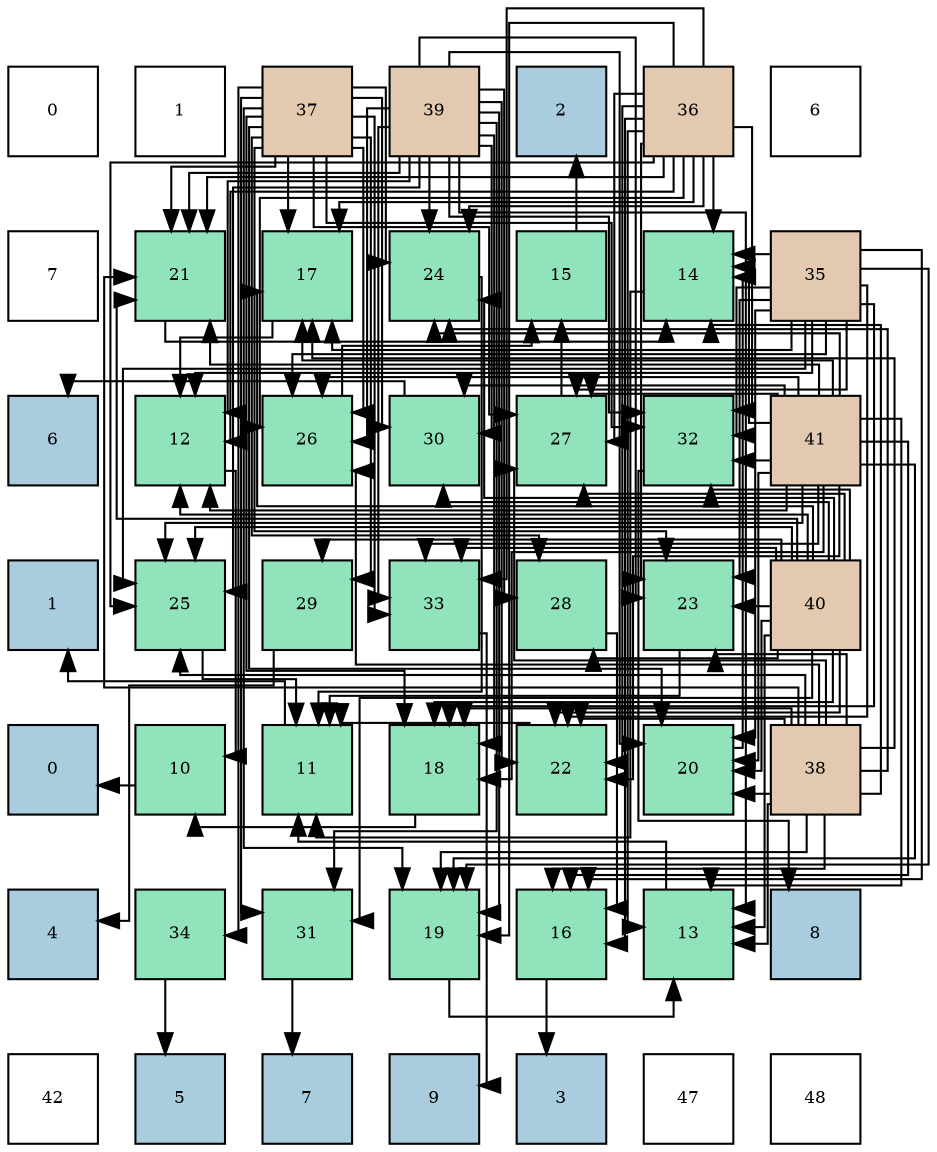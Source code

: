 digraph layout{
 rankdir=TB;
 splines=ortho;
 node [style=filled shape=square fixedsize=true width=0.6];
0[label="0", fontsize=8, fillcolor="#ffffff"];
1[label="1", fontsize=8, fillcolor="#ffffff"];
2[label="37", fontsize=8, fillcolor="#e3c9af"];
3[label="39", fontsize=8, fillcolor="#e3c9af"];
4[label="2", fontsize=8, fillcolor="#a9ccde"];
5[label="36", fontsize=8, fillcolor="#e3c9af"];
6[label="6", fontsize=8, fillcolor="#ffffff"];
7[label="7", fontsize=8, fillcolor="#ffffff"];
8[label="21", fontsize=8, fillcolor="#91e3bb"];
9[label="17", fontsize=8, fillcolor="#91e3bb"];
10[label="24", fontsize=8, fillcolor="#91e3bb"];
11[label="15", fontsize=8, fillcolor="#91e3bb"];
12[label="14", fontsize=8, fillcolor="#91e3bb"];
13[label="35", fontsize=8, fillcolor="#e3c9af"];
14[label="6", fontsize=8, fillcolor="#a9ccde"];
15[label="12", fontsize=8, fillcolor="#91e3bb"];
16[label="26", fontsize=8, fillcolor="#91e3bb"];
17[label="30", fontsize=8, fillcolor="#91e3bb"];
18[label="27", fontsize=8, fillcolor="#91e3bb"];
19[label="32", fontsize=8, fillcolor="#91e3bb"];
20[label="41", fontsize=8, fillcolor="#e3c9af"];
21[label="1", fontsize=8, fillcolor="#a9ccde"];
22[label="25", fontsize=8, fillcolor="#91e3bb"];
23[label="29", fontsize=8, fillcolor="#91e3bb"];
24[label="33", fontsize=8, fillcolor="#91e3bb"];
25[label="28", fontsize=8, fillcolor="#91e3bb"];
26[label="23", fontsize=8, fillcolor="#91e3bb"];
27[label="40", fontsize=8, fillcolor="#e3c9af"];
28[label="0", fontsize=8, fillcolor="#a9ccde"];
29[label="10", fontsize=8, fillcolor="#91e3bb"];
30[label="11", fontsize=8, fillcolor="#91e3bb"];
31[label="18", fontsize=8, fillcolor="#91e3bb"];
32[label="22", fontsize=8, fillcolor="#91e3bb"];
33[label="20", fontsize=8, fillcolor="#91e3bb"];
34[label="38", fontsize=8, fillcolor="#e3c9af"];
35[label="4", fontsize=8, fillcolor="#a9ccde"];
36[label="34", fontsize=8, fillcolor="#91e3bb"];
37[label="31", fontsize=8, fillcolor="#91e3bb"];
38[label="19", fontsize=8, fillcolor="#91e3bb"];
39[label="16", fontsize=8, fillcolor="#91e3bb"];
40[label="13", fontsize=8, fillcolor="#91e3bb"];
41[label="8", fontsize=8, fillcolor="#a9ccde"];
42[label="42", fontsize=8, fillcolor="#ffffff"];
43[label="5", fontsize=8, fillcolor="#a9ccde"];
44[label="7", fontsize=8, fillcolor="#a9ccde"];
45[label="9", fontsize=8, fillcolor="#a9ccde"];
46[label="3", fontsize=8, fillcolor="#a9ccde"];
47[label="47", fontsize=8, fillcolor="#ffffff"];
48[label="48", fontsize=8, fillcolor="#ffffff"];
edge [constraint=false, style=vis];29 -> 28;
30 -> 21;
15 -> 29;
40 -> 30;
12 -> 30;
11 -> 4;
39 -> 46;
9 -> 15;
31 -> 29;
38 -> 40;
33 -> 12;
8 -> 12;
32 -> 30;
26 -> 30;
10 -> 30;
22 -> 30;
16 -> 11;
18 -> 11;
25 -> 39;
23 -> 35;
17 -> 14;
37 -> 44;
19 -> 41;
24 -> 45;
36 -> 43;
13 -> 15;
13 -> 12;
13 -> 39;
13 -> 9;
13 -> 31;
13 -> 38;
13 -> 33;
13 -> 32;
13 -> 26;
13 -> 22;
13 -> 16;
13 -> 18;
13 -> 19;
5 -> 15;
5 -> 40;
5 -> 12;
5 -> 39;
5 -> 9;
5 -> 38;
5 -> 8;
5 -> 32;
5 -> 26;
5 -> 10;
5 -> 22;
5 -> 16;
5 -> 18;
5 -> 19;
5 -> 24;
2 -> 9;
2 -> 31;
2 -> 38;
2 -> 33;
2 -> 8;
2 -> 26;
2 -> 10;
2 -> 16;
2 -> 18;
2 -> 25;
2 -> 23;
2 -> 17;
2 -> 37;
2 -> 19;
2 -> 24;
2 -> 36;
34 -> 40;
34 -> 12;
34 -> 39;
34 -> 9;
34 -> 31;
34 -> 38;
34 -> 33;
34 -> 8;
34 -> 32;
34 -> 26;
34 -> 10;
34 -> 22;
34 -> 16;
34 -> 18;
3 -> 15;
3 -> 40;
3 -> 31;
3 -> 38;
3 -> 33;
3 -> 8;
3 -> 32;
3 -> 26;
3 -> 10;
3 -> 22;
3 -> 16;
3 -> 25;
3 -> 17;
3 -> 37;
3 -> 19;
3 -> 24;
27 -> 15;
27 -> 40;
27 -> 9;
27 -> 31;
27 -> 33;
27 -> 8;
27 -> 32;
27 -> 26;
27 -> 10;
27 -> 22;
27 -> 18;
27 -> 25;
27 -> 23;
27 -> 17;
27 -> 37;
27 -> 19;
27 -> 24;
20 -> 15;
20 -> 40;
20 -> 12;
20 -> 39;
20 -> 9;
20 -> 31;
20 -> 38;
20 -> 33;
20 -> 8;
20 -> 32;
20 -> 10;
20 -> 22;
20 -> 16;
20 -> 18;
20 -> 17;
20 -> 19;
20 -> 24;
edge [constraint=true, style=invis];
0 -> 7 -> 14 -> 21 -> 28 -> 35 -> 42;
1 -> 8 -> 15 -> 22 -> 29 -> 36 -> 43;
2 -> 9 -> 16 -> 23 -> 30 -> 37 -> 44;
3 -> 10 -> 17 -> 24 -> 31 -> 38 -> 45;
4 -> 11 -> 18 -> 25 -> 32 -> 39 -> 46;
5 -> 12 -> 19 -> 26 -> 33 -> 40 -> 47;
6 -> 13 -> 20 -> 27 -> 34 -> 41 -> 48;
rank = same {0 -> 1 -> 2 -> 3 -> 4 -> 5 -> 6};
rank = same {7 -> 8 -> 9 -> 10 -> 11 -> 12 -> 13};
rank = same {14 -> 15 -> 16 -> 17 -> 18 -> 19 -> 20};
rank = same {21 -> 22 -> 23 -> 24 -> 25 -> 26 -> 27};
rank = same {28 -> 29 -> 30 -> 31 -> 32 -> 33 -> 34};
rank = same {35 -> 36 -> 37 -> 38 -> 39 -> 40 -> 41};
rank = same {42 -> 43 -> 44 -> 45 -> 46 -> 47 -> 48};
}